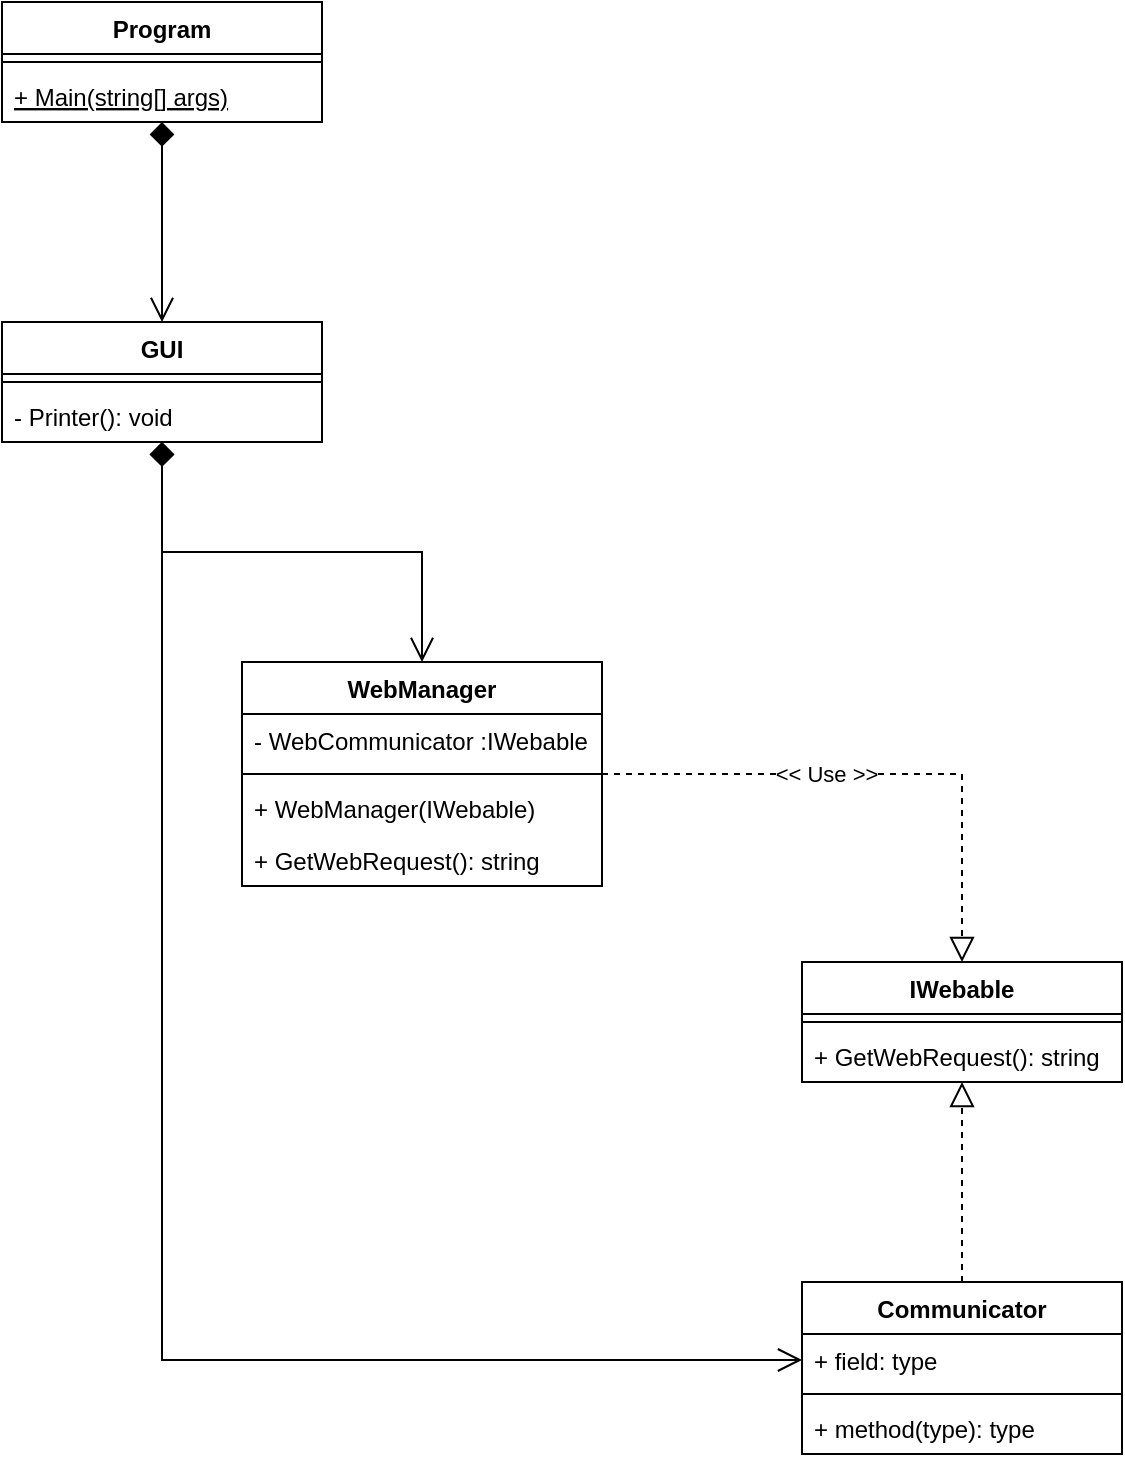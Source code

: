 <mxfile version="14.9.6" type="device"><diagram id="W6Nrb13eGO6lDHmWtDNS" name="Page-1"><mxGraphModel dx="1024" dy="592" grid="1" gridSize="10" guides="1" tooltips="1" connect="1" arrows="1" fold="1" page="1" pageScale="1" pageWidth="3300" pageHeight="2339" math="0" shadow="0"><root><mxCell id="0"/><mxCell id="1" parent="0"/><mxCell id="5lXd9M88YzHwAC58VIXE-33" style="edgeStyle=orthogonalEdgeStyle;rounded=0;orthogonalLoop=1;jettySize=auto;html=1;startArrow=diamond;startFill=1;endArrow=open;endFill=0;startSize=10;endSize=10;" edge="1" parent="1" source="5lXd9M88YzHwAC58VIXE-1" target="5lXd9M88YzHwAC58VIXE-9"><mxGeometry relative="1" as="geometry"/></mxCell><mxCell id="5lXd9M88YzHwAC58VIXE-1" value="Program" style="swimlane;fontStyle=1;align=center;verticalAlign=top;childLayout=stackLayout;horizontal=1;startSize=26;horizontalStack=0;resizeParent=1;resizeParentMax=0;resizeLast=0;collapsible=1;marginBottom=0;" vertex="1" parent="1"><mxGeometry x="140" y="130" width="160" height="60" as="geometry"/></mxCell><mxCell id="5lXd9M88YzHwAC58VIXE-3" value="" style="line;strokeWidth=1;fillColor=none;align=left;verticalAlign=middle;spacingTop=-1;spacingLeft=3;spacingRight=3;rotatable=0;labelPosition=right;points=[];portConstraint=eastwest;" vertex="1" parent="5lXd9M88YzHwAC58VIXE-1"><mxGeometry y="26" width="160" height="8" as="geometry"/></mxCell><mxCell id="5lXd9M88YzHwAC58VIXE-4" value="+ Main(string[] args)" style="text;strokeColor=none;fillColor=none;align=left;verticalAlign=top;spacingLeft=4;spacingRight=4;overflow=hidden;rotatable=0;points=[[0,0.5],[1,0.5]];portConstraint=eastwest;fontStyle=4" vertex="1" parent="5lXd9M88YzHwAC58VIXE-1"><mxGeometry y="34" width="160" height="26" as="geometry"/></mxCell><mxCell id="5lXd9M88YzHwAC58VIXE-29" style="edgeStyle=orthogonalEdgeStyle;rounded=0;orthogonalLoop=1;jettySize=auto;html=1;endArrow=open;endFill=0;endSize=10;startArrow=diamond;startFill=1;startSize=10;" edge="1" parent="1" source="5lXd9M88YzHwAC58VIXE-9" target="5lXd9M88YzHwAC58VIXE-18"><mxGeometry relative="1" as="geometry"/></mxCell><mxCell id="5lXd9M88YzHwAC58VIXE-30" style="edgeStyle=orthogonalEdgeStyle;rounded=0;orthogonalLoop=1;jettySize=auto;html=1;startArrow=diamond;startFill=1;endArrow=open;endFill=0;startSize=10;endSize=10;" edge="1" parent="1" source="5lXd9M88YzHwAC58VIXE-9" target="5lXd9M88YzHwAC58VIXE-13"><mxGeometry relative="1" as="geometry"/></mxCell><mxCell id="5lXd9M88YzHwAC58VIXE-9" value="GUI" style="swimlane;fontStyle=1;align=center;verticalAlign=top;childLayout=stackLayout;horizontal=1;startSize=26;horizontalStack=0;resizeParent=1;resizeParentMax=0;resizeLast=0;collapsible=1;marginBottom=0;" vertex="1" parent="1"><mxGeometry x="140" y="290" width="160" height="60" as="geometry"/></mxCell><mxCell id="5lXd9M88YzHwAC58VIXE-11" value="" style="line;strokeWidth=1;fillColor=none;align=left;verticalAlign=middle;spacingTop=-1;spacingLeft=3;spacingRight=3;rotatable=0;labelPosition=right;points=[];portConstraint=eastwest;" vertex="1" parent="5lXd9M88YzHwAC58VIXE-9"><mxGeometry y="26" width="160" height="8" as="geometry"/></mxCell><mxCell id="5lXd9M88YzHwAC58VIXE-35" value="- Printer(): void" style="text;strokeColor=none;fillColor=none;align=left;verticalAlign=top;spacingLeft=4;spacingRight=4;overflow=hidden;rotatable=0;points=[[0,0.5],[1,0.5]];portConstraint=eastwest;" vertex="1" parent="5lXd9M88YzHwAC58VIXE-9"><mxGeometry y="34" width="160" height="26" as="geometry"/></mxCell><mxCell id="5lXd9M88YzHwAC58VIXE-25" style="edgeStyle=orthogonalEdgeStyle;rounded=0;orthogonalLoop=1;jettySize=auto;html=1;endArrow=block;endFill=0;dashed=1;endSize=10;" edge="1" parent="1" source="5lXd9M88YzHwAC58VIXE-13" target="5lXd9M88YzHwAC58VIXE-21"><mxGeometry relative="1" as="geometry"/></mxCell><mxCell id="5lXd9M88YzHwAC58VIXE-26" value="&amp;lt;&amp;lt; Use &amp;gt;&amp;gt;" style="edgeLabel;html=1;align=center;verticalAlign=middle;resizable=0;points=[];" vertex="1" connectable="0" parent="5lXd9M88YzHwAC58VIXE-25"><mxGeometry x="0.109" y="-2" relative="1" as="geometry"><mxPoint x="-40" y="-2" as="offset"/></mxGeometry></mxCell><mxCell id="5lXd9M88YzHwAC58VIXE-13" value="WebManager" style="swimlane;fontStyle=1;align=center;verticalAlign=top;childLayout=stackLayout;horizontal=1;startSize=26;horizontalStack=0;resizeParent=1;resizeParentMax=0;resizeLast=0;collapsible=1;marginBottom=0;" vertex="1" parent="1"><mxGeometry x="260" y="460" width="180" height="112" as="geometry"/></mxCell><mxCell id="5lXd9M88YzHwAC58VIXE-14" value="- WebCommunicator :IWebable" style="text;strokeColor=none;fillColor=none;align=left;verticalAlign=top;spacingLeft=4;spacingRight=4;overflow=hidden;rotatable=0;points=[[0,0.5],[1,0.5]];portConstraint=eastwest;" vertex="1" parent="5lXd9M88YzHwAC58VIXE-13"><mxGeometry y="26" width="180" height="26" as="geometry"/></mxCell><mxCell id="5lXd9M88YzHwAC58VIXE-15" value="" style="line;strokeWidth=1;fillColor=none;align=left;verticalAlign=middle;spacingTop=-1;spacingLeft=3;spacingRight=3;rotatable=0;labelPosition=right;points=[];portConstraint=eastwest;" vertex="1" parent="5lXd9M88YzHwAC58VIXE-13"><mxGeometry y="52" width="180" height="8" as="geometry"/></mxCell><mxCell id="5lXd9M88YzHwAC58VIXE-16" value="+ WebManager(IWebable)" style="text;strokeColor=none;fillColor=none;align=left;verticalAlign=top;spacingLeft=4;spacingRight=4;overflow=hidden;rotatable=0;points=[[0,0.5],[1,0.5]];portConstraint=eastwest;" vertex="1" parent="5lXd9M88YzHwAC58VIXE-13"><mxGeometry y="60" width="180" height="26" as="geometry"/></mxCell><mxCell id="5lXd9M88YzHwAC58VIXE-34" value="+ GetWebRequest(): string" style="text;strokeColor=none;fillColor=none;align=left;verticalAlign=top;spacingLeft=4;spacingRight=4;overflow=hidden;rotatable=0;points=[[0,0.5],[1,0.5]];portConstraint=eastwest;" vertex="1" parent="5lXd9M88YzHwAC58VIXE-13"><mxGeometry y="86" width="180" height="26" as="geometry"/></mxCell><mxCell id="5lXd9M88YzHwAC58VIXE-28" style="edgeStyle=orthogonalEdgeStyle;rounded=0;orthogonalLoop=1;jettySize=auto;html=1;dashed=1;endArrow=block;endFill=0;endSize=10;" edge="1" parent="1" source="5lXd9M88YzHwAC58VIXE-17" target="5lXd9M88YzHwAC58VIXE-21"><mxGeometry relative="1" as="geometry"/></mxCell><mxCell id="5lXd9M88YzHwAC58VIXE-17" value="Communicator" style="swimlane;fontStyle=1;align=center;verticalAlign=top;childLayout=stackLayout;horizontal=1;startSize=26;horizontalStack=0;resizeParent=1;resizeParentMax=0;resizeLast=0;collapsible=1;marginBottom=0;" vertex="1" parent="1"><mxGeometry x="540" y="770" width="160" height="86" as="geometry"/></mxCell><mxCell id="5lXd9M88YzHwAC58VIXE-18" value="+ field: type" style="text;strokeColor=none;fillColor=none;align=left;verticalAlign=top;spacingLeft=4;spacingRight=4;overflow=hidden;rotatable=0;points=[[0,0.5],[1,0.5]];portConstraint=eastwest;" vertex="1" parent="5lXd9M88YzHwAC58VIXE-17"><mxGeometry y="26" width="160" height="26" as="geometry"/></mxCell><mxCell id="5lXd9M88YzHwAC58VIXE-19" value="" style="line;strokeWidth=1;fillColor=none;align=left;verticalAlign=middle;spacingTop=-1;spacingLeft=3;spacingRight=3;rotatable=0;labelPosition=right;points=[];portConstraint=eastwest;" vertex="1" parent="5lXd9M88YzHwAC58VIXE-17"><mxGeometry y="52" width="160" height="8" as="geometry"/></mxCell><mxCell id="5lXd9M88YzHwAC58VIXE-20" value="+ method(type): type" style="text;strokeColor=none;fillColor=none;align=left;verticalAlign=top;spacingLeft=4;spacingRight=4;overflow=hidden;rotatable=0;points=[[0,0.5],[1,0.5]];portConstraint=eastwest;" vertex="1" parent="5lXd9M88YzHwAC58VIXE-17"><mxGeometry y="60" width="160" height="26" as="geometry"/></mxCell><mxCell id="5lXd9M88YzHwAC58VIXE-21" value="IWebable" style="swimlane;fontStyle=1;align=center;verticalAlign=top;childLayout=stackLayout;horizontal=1;startSize=26;horizontalStack=0;resizeParent=1;resizeParentMax=0;resizeLast=0;collapsible=1;marginBottom=0;" vertex="1" parent="1"><mxGeometry x="540" y="610" width="160" height="60" as="geometry"/></mxCell><mxCell id="5lXd9M88YzHwAC58VIXE-23" value="" style="line;strokeWidth=1;fillColor=none;align=left;verticalAlign=middle;spacingTop=-1;spacingLeft=3;spacingRight=3;rotatable=0;labelPosition=right;points=[];portConstraint=eastwest;" vertex="1" parent="5lXd9M88YzHwAC58VIXE-21"><mxGeometry y="26" width="160" height="8" as="geometry"/></mxCell><mxCell id="5lXd9M88YzHwAC58VIXE-24" value="+ GetWebRequest(): string" style="text;strokeColor=none;fillColor=none;align=left;verticalAlign=top;spacingLeft=4;spacingRight=4;overflow=hidden;rotatable=0;points=[[0,0.5],[1,0.5]];portConstraint=eastwest;" vertex="1" parent="5lXd9M88YzHwAC58VIXE-21"><mxGeometry y="34" width="160" height="26" as="geometry"/></mxCell></root></mxGraphModel></diagram></mxfile>